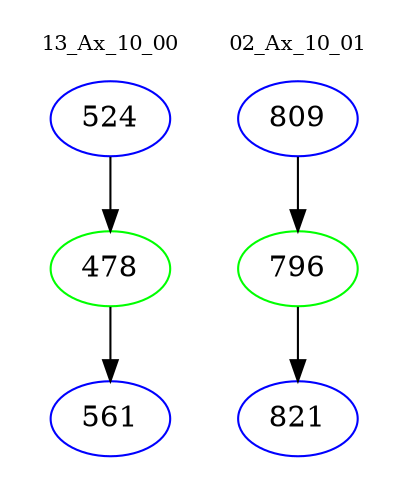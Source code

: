 digraph{
subgraph cluster_0 {
color = white
label = "13_Ax_10_00";
fontsize=10;
T0_524 [label="524", color="blue"]
T0_524 -> T0_478 [color="black"]
T0_478 [label="478", color="green"]
T0_478 -> T0_561 [color="black"]
T0_561 [label="561", color="blue"]
}
subgraph cluster_1 {
color = white
label = "02_Ax_10_01";
fontsize=10;
T1_809 [label="809", color="blue"]
T1_809 -> T1_796 [color="black"]
T1_796 [label="796", color="green"]
T1_796 -> T1_821 [color="black"]
T1_821 [label="821", color="blue"]
}
}
